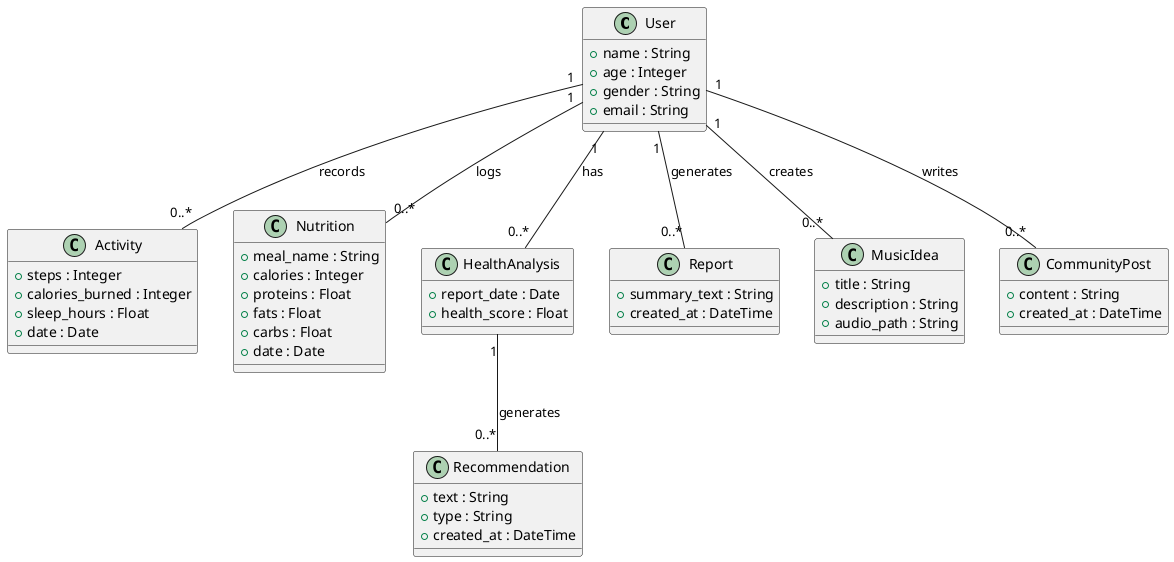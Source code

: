 @startuml
' UML Conceptual Class Diagram — Health&Music Hub

class User {
  +name : String
  +age : Integer
  +gender : String
  +email : String
}

class Activity {
  +steps : Integer
  +calories_burned : Integer
  +sleep_hours : Float
  +date : Date
}

class Nutrition {
  +meal_name : String
  +calories : Integer
  +proteins : Float
  +fats : Float
  +carbs : Float
  +date : Date
}

class HealthAnalysis {
  +report_date : Date
  +health_score : Float
}

class Recommendation {
  +text : String
  +type : String
  +created_at : DateTime
}

class Report {
  +summary_text : String
  +created_at : DateTime
}

class MusicIdea {
  +title : String
  +description : String
  +audio_path : String
}

class CommunityPost {
  +content : String
  +created_at : DateTime
}

' --- relationships ---
User "1" -- "0..*" Activity : records
User "1" -- "0..*" Nutrition : logs
User "1" -- "0..*" HealthAnalysis : has
HealthAnalysis "1" -- "0..*" Recommendation : generates
User "1" -- "0..*" MusicIdea : creates
User "1" -- "0..*" CommunityPost : writes
User "1" -- "0..*" Report : generates

@enduml
